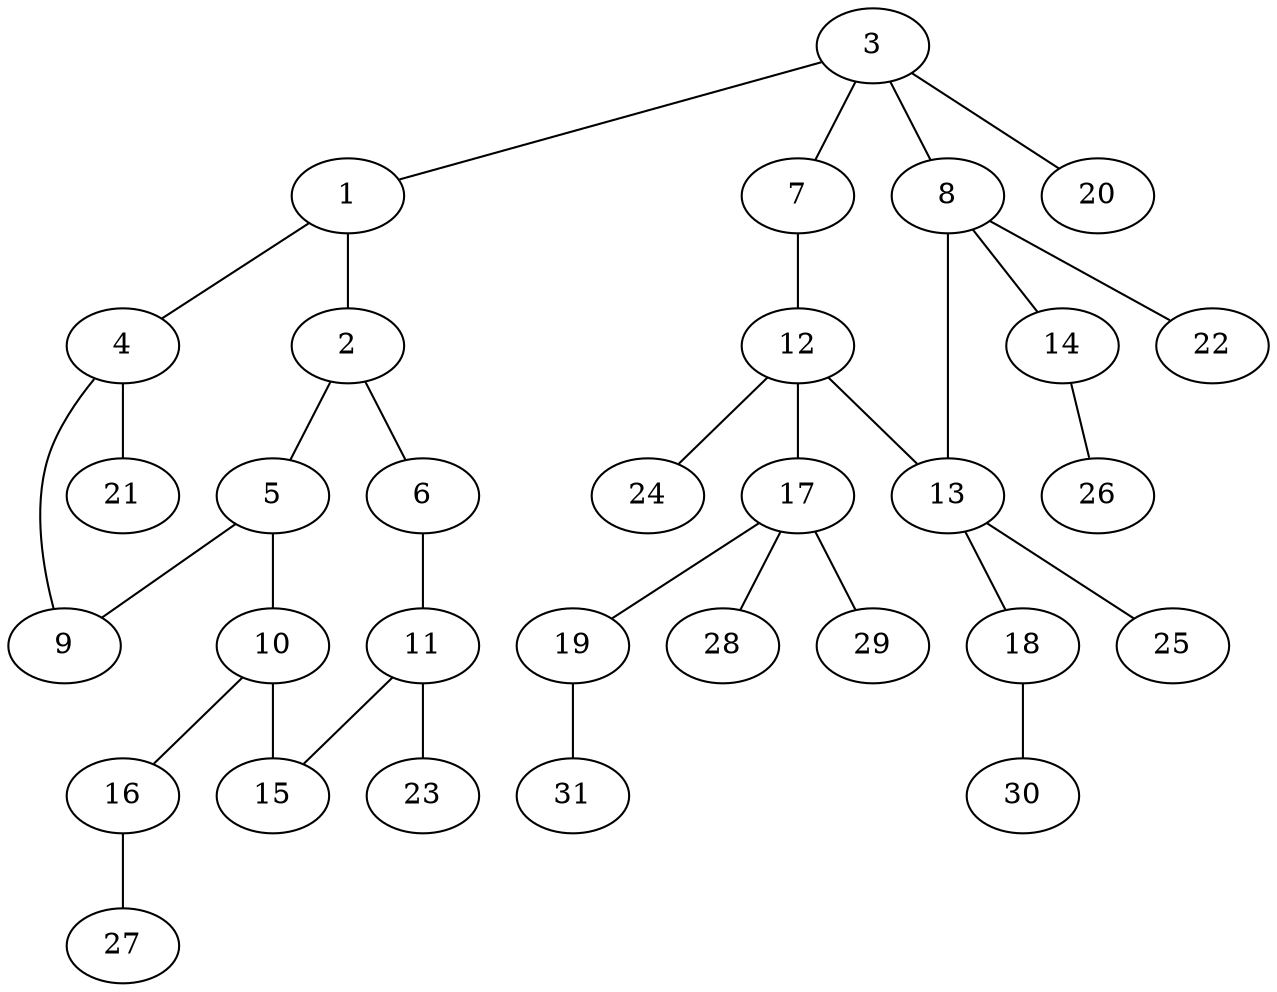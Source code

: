 graph molecule_4118 {
	1	 [chem=N];
	2	 [chem=C];
	1 -- 2	 [valence=1];
	4	 [chem=C];
	1 -- 4	 [valence=1];
	5	 [chem=C];
	2 -- 5	 [valence=2];
	6	 [chem=N];
	2 -- 6	 [valence=1];
	3	 [chem=C];
	3 -- 1	 [valence=1];
	7	 [chem=O];
	3 -- 7	 [valence=1];
	8	 [chem=C];
	3 -- 8	 [valence=1];
	20	 [chem=H];
	3 -- 20	 [valence=1];
	9	 [chem=N];
	4 -- 9	 [valence=2];
	21	 [chem=H];
	4 -- 21	 [valence=1];
	5 -- 9	 [valence=1];
	10	 [chem=C];
	5 -- 10	 [valence=1];
	11	 [chem=C];
	6 -- 11	 [valence=2];
	12	 [chem=C];
	7 -- 12	 [valence=1];
	13	 [chem=C];
	8 -- 13	 [valence=1];
	14	 [chem=O];
	8 -- 14	 [valence=1];
	22	 [chem=H];
	8 -- 22	 [valence=1];
	15	 [chem=N];
	10 -- 15	 [valence=2];
	16	 [chem=S];
	10 -- 16	 [valence=1];
	11 -- 15	 [valence=1];
	23	 [chem=H];
	11 -- 23	 [valence=1];
	12 -- 13	 [valence=1];
	17	 [chem=C];
	12 -- 17	 [valence=1];
	24	 [chem=H];
	12 -- 24	 [valence=1];
	18	 [chem=O];
	13 -- 18	 [valence=1];
	25	 [chem=H];
	13 -- 25	 [valence=1];
	26	 [chem=H];
	14 -- 26	 [valence=1];
	27	 [chem=H];
	16 -- 27	 [valence=1];
	19	 [chem=O];
	17 -- 19	 [valence=1];
	28	 [chem=H];
	17 -- 28	 [valence=1];
	29	 [chem=H];
	17 -- 29	 [valence=1];
	30	 [chem=H];
	18 -- 30	 [valence=1];
	31	 [chem=H];
	19 -- 31	 [valence=1];
}

